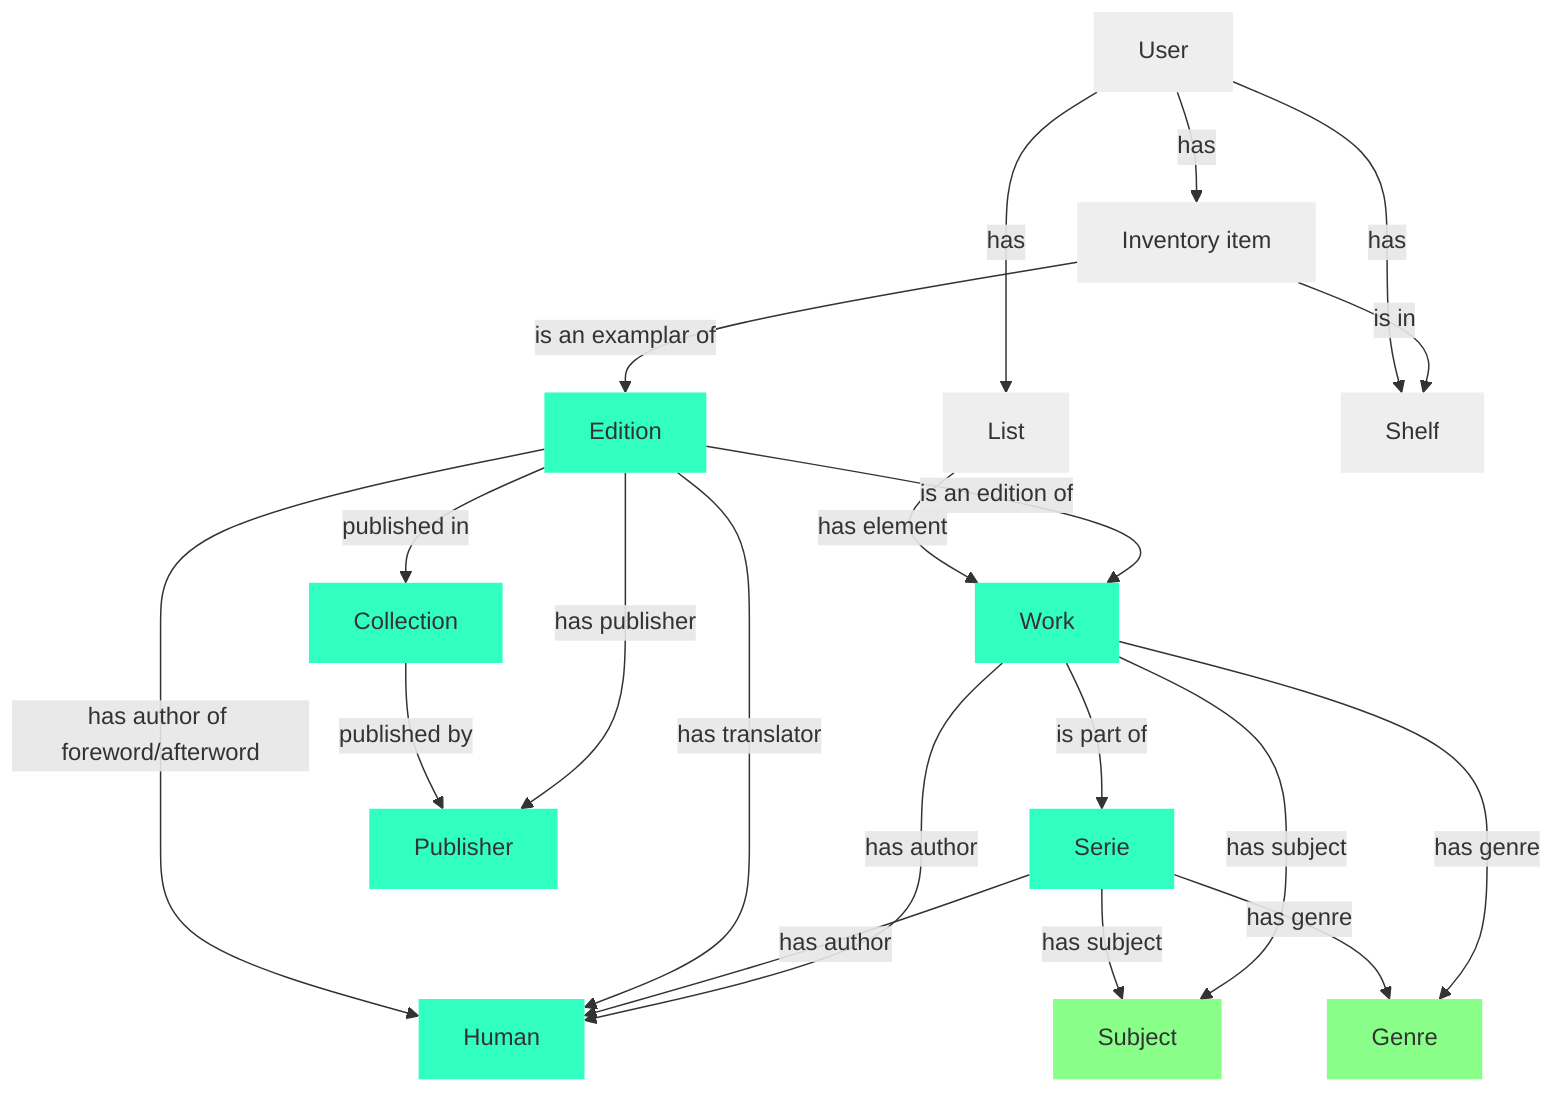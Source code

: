 graph TB

  subject[Subject]:::wikidata
  genre[Genre]:::wikidata
  work[Work]:::both
  human[Human]:::both
  serie[Serie]:::both
  publisher[Publisher]:::both
  collection[Collection]:::both
  edition[Edition]:::both
  item[Inventory item]:::notanentity
  list[List]:::notanentity
  shelf[Shelf]:::notanentity
  user[User]:::notanentity

  %% Doesn't produce the links as the docs says
  %% click subject https://wiki.inventaire.io/wiki/Glossary#Subject
  %% click genre https://wiki.inventaire.io/wiki/Glossary#Genre
  %% click work https://wiki.inventaire.io/wiki/Glossary#Work
  %% click human https://wiki.inventaire.io/wiki/Glossary#Human
  %% click serie https://wiki.inventaire.io/wiki/Glossary#Serie
  %% click publisher https://wiki.inventaire.io/wiki/Glossary#Publisher
  %% click collection https://wiki.inventaire.io/wiki/Glossary#Collection
  %% click edition https://wiki.inventaire.io/wiki/Glossary#Edition
  %% click item https://wiki.inventaire.io/wiki/Glossary#Item
  %% click shelf https://wiki.inventaire.io/wiki/Glossary#Shelf
  %% click list https://wiki.inventaire.io/wiki/Glossary#List
  %% click user https://wiki.inventaire.io/wiki/Glossary#User

  work -->|has author| human
  work -->|is part of| serie
  work -->|has subject| subject
  work -->|has genre| genre
  serie -->|has author| human
  serie -->|has subject| subject
  serie -->|has genre| genre
  edition -->|has translator| human
  edition -->|has author of foreword/afterword| human
  edition -->|is an edition of| work
  edition -->|has publisher| publisher
  edition -->|published in| collection
  collection -->|published by| publisher
  item -->|is an examplar of| edition
  item -->|is in| shelf
  list -->|has element| work
  user -->|has| item
  user -->|has| shelf
  user -->|has| list

  classDef wikidata fill:#22ff2288,stroke-width:0;
  classDef both fill:#31ffc2,stroke-width:0;
  %% classDef inventaire fill:#319cc288,stroke-width:0;
  classDef notanentity fill:#eee,stroke-width:0;